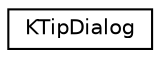 digraph "Graphical Class Hierarchy"
{
  edge [fontname="Helvetica",fontsize="10",labelfontname="Helvetica",labelfontsize="10"];
  node [fontname="Helvetica",fontsize="10",shape=record];
  rankdir="LR";
  Node0 [label="KTipDialog",height=0.2,width=0.4,color="black", fillcolor="white", style="filled",URL="$classKTipDialog.html",tooltip="A Tip-of-the-Day dialog. "];
}
